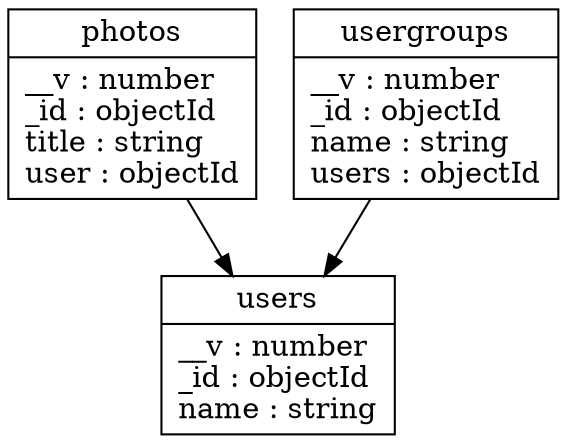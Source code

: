 digraph erd {
	graph [bb="0,0,215.81,196"];
	node [label="\N"];
	photos	[height=1.2083,
		label="{photos | __v : number\l_id : objectId\ltitle : string\luser : objectId}",
		pos="48.042,152.5",
		rects="0,173.5,96.083,195.5 0,109.5,96.083,173.5",
		shape=record,
		width=1.3345];
	users	[height=1.0139,
		label="{users | __v : number\l_id : objectId\lname : string}",
		pos="106.04,36.5",
		rects="60.714,50.5,151.37,72.5 60.714,0.5,151.37,50.5",
		shape=record,
		width=1.2591];
	photos -> users	[pos="e,88.119,72.728 69.474,109.37 74.072,100.34 78.944,90.761 83.58,81.649"];
	usergroups	[height=1.2083,
		label="{usergroups | __v : number\l_id : objectId\lname : string\lusers : objectId}",
		pos="165.04,152.5",
		rects="114.28,173.5,215.81,195.5 114.28,109.5,215.81,173.5",
		shape=record,
		width=1.4102];
	usergroups -> users	[pos="e,124.27,72.728 143.24,109.37 138.56,100.34 133.61,90.761 128.89,81.649"];
}
